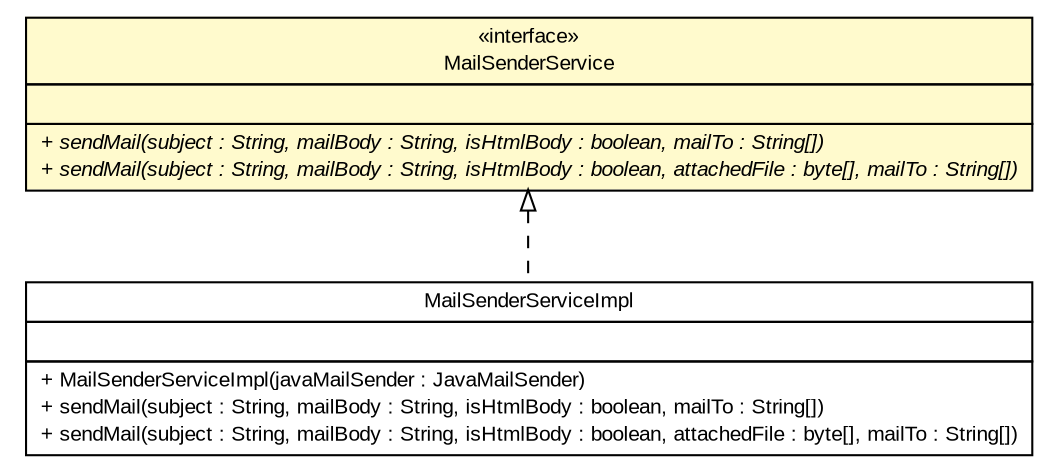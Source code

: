 #!/usr/local/bin/dot
#
# Class diagram 
# Generated by UMLGraph version R5_6 (http://www.umlgraph.org/)
#

digraph G {
	edge [fontname="arial",fontsize=10,labelfontname="arial",labelfontsize=10];
	node [fontname="arial",fontsize=10,shape=plaintext];
	nodesep=0.25;
	ranksep=0.5;
	// br.gov.to.sefaz.util.mail.impl.MailSenderServiceImpl
	c113322 [label=<<table title="br.gov.to.sefaz.util.mail.impl.MailSenderServiceImpl" border="0" cellborder="1" cellspacing="0" cellpadding="2" port="p" href="./impl/MailSenderServiceImpl.html">
		<tr><td><table border="0" cellspacing="0" cellpadding="1">
<tr><td align="center" balign="center"> MailSenderServiceImpl </td></tr>
		</table></td></tr>
		<tr><td><table border="0" cellspacing="0" cellpadding="1">
<tr><td align="left" balign="left">  </td></tr>
		</table></td></tr>
		<tr><td><table border="0" cellspacing="0" cellpadding="1">
<tr><td align="left" balign="left"> + MailSenderServiceImpl(javaMailSender : JavaMailSender) </td></tr>
<tr><td align="left" balign="left"> + sendMail(subject : String, mailBody : String, isHtmlBody : boolean, mailTo : String[]) </td></tr>
<tr><td align="left" balign="left"> + sendMail(subject : String, mailBody : String, isHtmlBody : boolean, attachedFile : byte[], mailTo : String[]) </td></tr>
		</table></td></tr>
		</table>>, URL="./impl/MailSenderServiceImpl.html", fontname="arial", fontcolor="black", fontsize=10.0];
	// br.gov.to.sefaz.util.mail.MailSenderService
	c113323 [label=<<table title="br.gov.to.sefaz.util.mail.MailSenderService" border="0" cellborder="1" cellspacing="0" cellpadding="2" port="p" bgcolor="lemonChiffon" href="./MailSenderService.html">
		<tr><td><table border="0" cellspacing="0" cellpadding="1">
<tr><td align="center" balign="center"> &#171;interface&#187; </td></tr>
<tr><td align="center" balign="center"> MailSenderService </td></tr>
		</table></td></tr>
		<tr><td><table border="0" cellspacing="0" cellpadding="1">
<tr><td align="left" balign="left">  </td></tr>
		</table></td></tr>
		<tr><td><table border="0" cellspacing="0" cellpadding="1">
<tr><td align="left" balign="left"><font face="arial italic" point-size="10.0"> + sendMail(subject : String, mailBody : String, isHtmlBody : boolean, mailTo : String[]) </font></td></tr>
<tr><td align="left" balign="left"><font face="arial italic" point-size="10.0"> + sendMail(subject : String, mailBody : String, isHtmlBody : boolean, attachedFile : byte[], mailTo : String[]) </font></td></tr>
		</table></td></tr>
		</table>>, URL="./MailSenderService.html", fontname="arial", fontcolor="black", fontsize=10.0];
	//br.gov.to.sefaz.util.mail.impl.MailSenderServiceImpl implements br.gov.to.sefaz.util.mail.MailSenderService
	c113323:p -> c113322:p [dir=back,arrowtail=empty,style=dashed];
}

